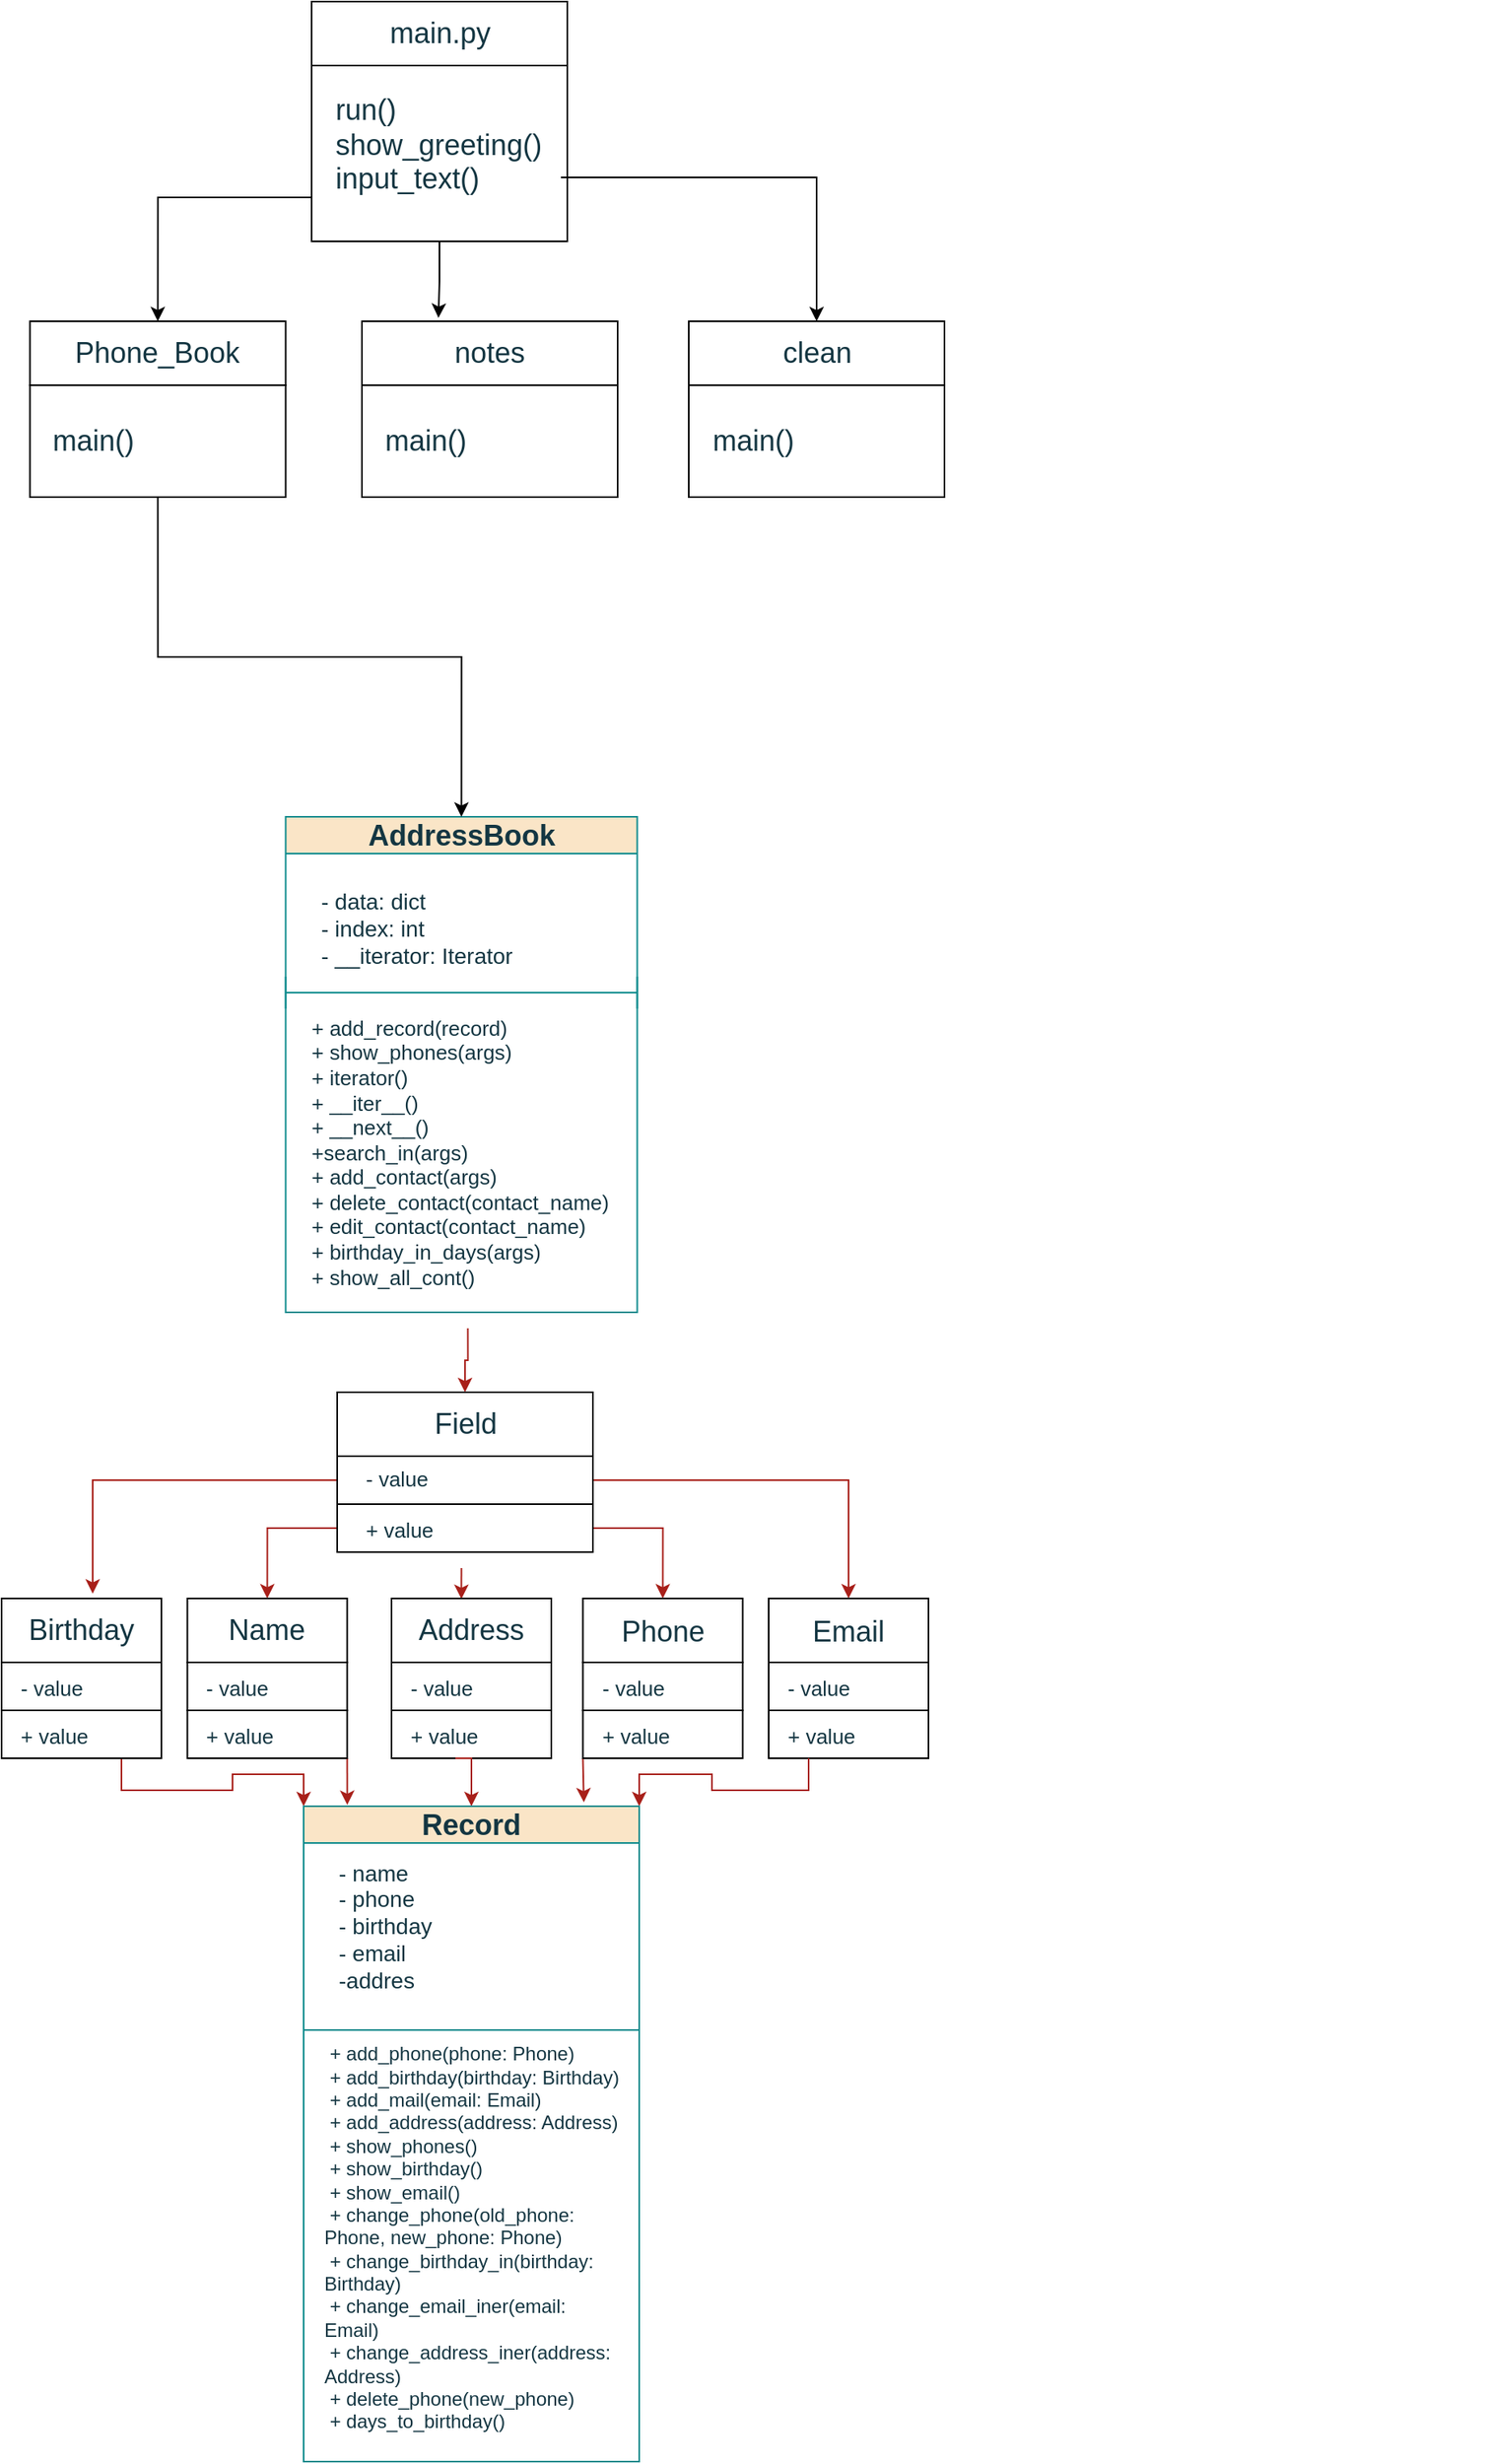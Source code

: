 <mxfile version="21.6.3" type="github">
  <diagram name="Сторінка-1" id="X34uXBFHBQ1U8Xl85ax0">
    <mxGraphModel dx="2333" dy="1202" grid="1" gridSize="10" guides="1" tooltips="1" connect="1" arrows="1" fold="1" page="1" pageScale="1" pageWidth="827" pageHeight="1169" math="0" shadow="0">
      <root>
        <mxCell id="0" />
        <mxCell id="1" parent="0" />
        <mxCell id="awaDhILhFS4YZEdiU3oN-5" value="&lt;font style=&quot;font-size: 18px;&quot;&gt;AddressBook&lt;/font&gt;" style="swimlane;whiteSpace=wrap;html=1;strokeColor=#0F8B8D;labelBackgroundColor=none;fillColor=#FAE5C7;fontColor=#143642;" parent="1" vertex="1">
          <mxGeometry x="317.75" y="1220" width="220" height="310" as="geometry">
            <mxRectangle x="300" y="30" width="120" height="30" as="alternateBounds" />
          </mxGeometry>
        </mxCell>
        <mxCell id="awaDhILhFS4YZEdiU3oN-7" value="- data: dict&lt;br&gt;- index: int&amp;nbsp;&lt;br&gt;- __iterator: Iterator&amp;nbsp;" style="text;html=1;strokeColor=none;fillColor=none;align=left;verticalAlign=middle;whiteSpace=wrap;rounded=0;fontColor=#143642;fontSize=14;" parent="awaDhILhFS4YZEdiU3oN-5" vertex="1">
          <mxGeometry x="20" y="40" width="130" height="60" as="geometry" />
        </mxCell>
        <mxCell id="awaDhILhFS4YZEdiU3oN-12" value="" style="shape=crossbar;whiteSpace=wrap;html=1;rounded=1;strokeColor=#0F8B8D;fontColor=#143642;fillColor=#FAE5C7;" parent="awaDhILhFS4YZEdiU3oN-5" vertex="1">
          <mxGeometry y="100" width="220" height="20" as="geometry" />
        </mxCell>
        <mxCell id="awaDhILhFS4YZEdiU3oN-16" value="&lt;div style=&quot;font-size: 13px;&quot;&gt;&lt;font style=&quot;font-size: 13px;&quot;&gt;+ add_record(record)&amp;nbsp; &amp;nbsp; &amp;nbsp; &amp;nbsp; &amp;nbsp; &amp;nbsp; &amp;nbsp;&lt;/font&gt;&lt;/div&gt;&lt;div style=&quot;font-size: 13px;&quot;&gt;&lt;font style=&quot;font-size: 13px;&quot;&gt;+ show_phones(args)&amp;nbsp; &amp;nbsp; &amp;nbsp; &amp;nbsp; &amp;nbsp; &amp;nbsp; &amp;nbsp;&lt;/font&gt;&lt;/div&gt;&lt;div style=&quot;font-size: 13px;&quot;&gt;&lt;span style=&quot;background-color: initial;&quot;&gt;&lt;font style=&quot;font-size: 13px;&quot;&gt;+ iterator()&amp;nbsp; &amp;nbsp; &amp;nbsp; &amp;nbsp; &amp;nbsp; &amp;nbsp; &amp;nbsp; &amp;nbsp; &amp;nbsp; &amp;nbsp; &amp;nbsp;&lt;/font&gt;&lt;/span&gt;&lt;/div&gt;&lt;div style=&quot;font-size: 13px;&quot;&gt;&lt;span style=&quot;background-color: initial;&quot;&gt;&lt;font style=&quot;font-size: 13px;&quot;&gt;+ __iter__()&amp;nbsp; &amp;nbsp; &amp;nbsp; &amp;nbsp; &amp;nbsp; &amp;nbsp; &amp;nbsp; &amp;nbsp; &amp;nbsp; &amp;nbsp;&lt;/font&gt;&lt;/span&gt;&lt;/div&gt;&lt;div style=&quot;font-size: 13px;&quot;&gt;&lt;font style=&quot;font-size: 13px;&quot;&gt;+ __next__()&amp;nbsp; &amp;nbsp; &amp;nbsp; &amp;nbsp; &amp;nbsp; &amp;nbsp; &amp;nbsp; &amp;nbsp; &amp;nbsp; &amp;nbsp;&amp;nbsp;&lt;span style=&quot;background-color: initial;&quot;&gt;&amp;nbsp; &amp;nbsp; +search_in(args)&amp;nbsp; &amp;nbsp; &amp;nbsp; &amp;nbsp; &amp;nbsp; &amp;nbsp; &amp;nbsp;&amp;nbsp;&lt;/span&gt;&lt;/font&gt;&lt;/div&gt;&lt;div style=&quot;font-size: 13px;&quot;&gt;&lt;font style=&quot;font-size: 13px;&quot;&gt;+ add_contact(args)&amp;nbsp; &amp;nbsp; &amp;nbsp; &amp;nbsp; &amp;nbsp;&lt;/font&gt;&lt;/div&gt;&lt;div style=&quot;font-size: 13px;&quot;&gt;&lt;span style=&quot;background-color: initial;&quot;&gt;&lt;font style=&quot;font-size: 13px;&quot;&gt;+ delete_contact(contact_name)&amp;nbsp;&amp;nbsp;&lt;/font&gt;&lt;/span&gt;&lt;/div&gt;&lt;div style=&quot;font-size: 13px;&quot;&gt;&lt;font style=&quot;font-size: 13px;&quot;&gt;+ edit_contact(contact_name)&amp;nbsp; &amp;nbsp; &amp;nbsp;&lt;/font&gt;&lt;/div&gt;&lt;div style=&quot;font-size: 13px;&quot;&gt;&lt;font style=&quot;font-size: 13px;&quot;&gt;+ birthday_in_days(args)&amp;nbsp;&lt;/font&gt;&lt;/div&gt;&lt;div style=&quot;font-size: 13px;&quot;&gt;&lt;font style=&quot;font-size: 13px;&quot;&gt;+ show_all_cont()&lt;/font&gt;&lt;/div&gt;" style="text;html=1;strokeColor=none;fillColor=none;align=left;verticalAlign=middle;whiteSpace=wrap;rounded=0;fontColor=#143642;" parent="awaDhILhFS4YZEdiU3oN-5" vertex="1">
          <mxGeometry x="14" y="100" width="200" height="220" as="geometry" />
        </mxCell>
        <mxCell id="awaDhILhFS4YZEdiU3oN-17" style="edgeStyle=orthogonalEdgeStyle;rounded=0;orthogonalLoop=1;jettySize=auto;html=1;exitX=0.5;exitY=1;exitDx=0;exitDy=0;strokeColor=#A8201A;fontColor=#143642;fillColor=#FAE5C7;" parent="awaDhILhFS4YZEdiU3oN-5" source="awaDhILhFS4YZEdiU3oN-16" target="awaDhILhFS4YZEdiU3oN-16" edge="1">
          <mxGeometry relative="1" as="geometry" />
        </mxCell>
        <mxCell id="awaDhILhFS4YZEdiU3oN-18" value="" style="rounded=0;whiteSpace=wrap;html=1;" parent="1" vertex="1">
          <mxGeometry x="350" y="1580" width="160" height="40" as="geometry" />
        </mxCell>
        <mxCell id="awaDhILhFS4YZEdiU3oN-19" value="Field    " style="text;html=1;strokeColor=none;fillColor=none;align=center;verticalAlign=middle;whiteSpace=wrap;rounded=0;fontColor=#143642;fontSize=18;" parent="1" vertex="1">
          <mxGeometry x="362.5" y="1585" width="135" height="30" as="geometry" />
        </mxCell>
        <mxCell id="awaDhILhFS4YZEdiU3oN-130" style="edgeStyle=orthogonalEdgeStyle;rounded=0;orthogonalLoop=1;jettySize=auto;html=1;exitX=0;exitY=0.5;exitDx=0;exitDy=0;strokeColor=#A8201A;fontColor=#143642;fillColor=#FAE5C7;entryX=0.57;entryY=-0.075;entryDx=0;entryDy=0;entryPerimeter=0;" parent="1" source="awaDhILhFS4YZEdiU3oN-20" target="awaDhILhFS4YZEdiU3oN-70" edge="1">
          <mxGeometry relative="1" as="geometry">
            <mxPoint x="196" y="1700" as="targetPoint" />
          </mxGeometry>
        </mxCell>
        <mxCell id="awaDhILhFS4YZEdiU3oN-132" style="edgeStyle=orthogonalEdgeStyle;rounded=0;orthogonalLoop=1;jettySize=auto;html=1;exitX=1;exitY=0.5;exitDx=0;exitDy=0;entryX=0.5;entryY=0;entryDx=0;entryDy=0;strokeColor=#A8201A;fontColor=#143642;fillColor=#FAE5C7;" parent="1" source="awaDhILhFS4YZEdiU3oN-20" target="awaDhILhFS4YZEdiU3oN-64" edge="1">
          <mxGeometry relative="1" as="geometry" />
        </mxCell>
        <mxCell id="awaDhILhFS4YZEdiU3oN-20" value="" style="rounded=0;whiteSpace=wrap;html=1;" parent="1" vertex="1">
          <mxGeometry x="350" y="1620" width="160" height="30" as="geometry" />
        </mxCell>
        <mxCell id="awaDhILhFS4YZEdiU3oN-21" value="&lt;font style=&quot;font-size: 13px;&quot;&gt;- value&lt;/font&gt;" style="text;html=1;strokeColor=none;fillColor=none;align=left;verticalAlign=middle;whiteSpace=wrap;rounded=0;fontColor=#143642;fontSize=18;" parent="1" vertex="1">
          <mxGeometry x="365.5" y="1620" width="124.5" height="25" as="geometry" />
        </mxCell>
        <mxCell id="awaDhILhFS4YZEdiU3oN-129" style="edgeStyle=orthogonalEdgeStyle;rounded=0;orthogonalLoop=1;jettySize=auto;html=1;exitX=0;exitY=0.5;exitDx=0;exitDy=0;entryX=0.5;entryY=0;entryDx=0;entryDy=0;strokeColor=#A8201A;fontColor=#143642;fillColor=#FAE5C7;" parent="1" source="awaDhILhFS4YZEdiU3oN-22" target="awaDhILhFS4YZEdiU3oN-58" edge="1">
          <mxGeometry relative="1" as="geometry" />
        </mxCell>
        <mxCell id="awaDhILhFS4YZEdiU3oN-131" style="edgeStyle=orthogonalEdgeStyle;rounded=0;orthogonalLoop=1;jettySize=auto;html=1;exitX=1;exitY=0.5;exitDx=0;exitDy=0;entryX=0.5;entryY=0;entryDx=0;entryDy=0;strokeColor=#A8201A;fontColor=#143642;fillColor=#FAE5C7;" parent="1" source="awaDhILhFS4YZEdiU3oN-22" target="awaDhILhFS4YZEdiU3oN-52" edge="1">
          <mxGeometry relative="1" as="geometry" />
        </mxCell>
        <mxCell id="awaDhILhFS4YZEdiU3oN-22" value="" style="rounded=0;whiteSpace=wrap;html=1;" parent="1" vertex="1">
          <mxGeometry x="350" y="1650" width="160" height="30" as="geometry" />
        </mxCell>
        <mxCell id="awaDhILhFS4YZEdiU3oN-134" style="edgeStyle=orthogonalEdgeStyle;rounded=0;orthogonalLoop=1;jettySize=auto;html=1;exitX=0.5;exitY=1;exitDx=0;exitDy=0;entryX=0.437;entryY=0.008;entryDx=0;entryDy=0;entryPerimeter=0;strokeColor=#A8201A;fontColor=#143642;fillColor=#FAE5C7;" parent="1" source="awaDhILhFS4YZEdiU3oN-23" target="awaDhILhFS4YZEdiU3oN-31" edge="1">
          <mxGeometry relative="1" as="geometry" />
        </mxCell>
        <mxCell id="awaDhILhFS4YZEdiU3oN-23" value="&lt;font style=&quot;font-size: 13px;&quot;&gt;+ value&lt;/font&gt;" style="text;html=1;strokeColor=none;fillColor=none;align=left;verticalAlign=middle;whiteSpace=wrap;rounded=0;fontColor=#143642;fontSize=18;" parent="1" vertex="1">
          <mxGeometry x="365.5" y="1640" width="124.5" height="50" as="geometry" />
        </mxCell>
        <mxCell id="awaDhILhFS4YZEdiU3oN-31" value="" style="rounded=0;whiteSpace=wrap;html=1;" parent="1" vertex="1">
          <mxGeometry x="384" y="1709" width="100" height="40" as="geometry" />
        </mxCell>
        <mxCell id="awaDhILhFS4YZEdiU3oN-32" value="Address " style="text;html=1;strokeColor=none;fillColor=none;align=center;verticalAlign=middle;whiteSpace=wrap;rounded=0;fontColor=#143642;fontSize=18;" parent="1" vertex="1">
          <mxGeometry x="394" y="1714" width="80" height="30" as="geometry" />
        </mxCell>
        <mxCell id="awaDhILhFS4YZEdiU3oN-33" value="" style="rounded=0;whiteSpace=wrap;html=1;" parent="1" vertex="1">
          <mxGeometry x="384" y="1749" width="100" height="30" as="geometry" />
        </mxCell>
        <mxCell id="awaDhILhFS4YZEdiU3oN-34" value="&lt;font style=&quot;font-size: 13px;&quot;&gt;- value&lt;/font&gt;" style="text;html=1;strokeColor=none;fillColor=none;align=left;verticalAlign=middle;whiteSpace=wrap;rounded=0;fontColor=#143642;fontSize=18;" parent="1" vertex="1">
          <mxGeometry x="394" y="1749" width="70" height="30" as="geometry" />
        </mxCell>
        <mxCell id="awaDhILhFS4YZEdiU3oN-35" value="" style="rounded=0;whiteSpace=wrap;html=1;" parent="1" vertex="1">
          <mxGeometry x="384" y="1779" width="100" height="30" as="geometry" />
        </mxCell>
        <mxCell id="awaDhILhFS4YZEdiU3oN-135" style="edgeStyle=orthogonalEdgeStyle;rounded=0;orthogonalLoop=1;jettySize=auto;html=1;exitX=0.5;exitY=1;exitDx=0;exitDy=0;entryX=0.5;entryY=0;entryDx=0;entryDy=0;strokeColor=#A8201A;fontColor=#143642;fillColor=#FAE5C7;" parent="1" source="awaDhILhFS4YZEdiU3oN-36" target="awaDhILhFS4YZEdiU3oN-104" edge="1">
          <mxGeometry relative="1" as="geometry" />
        </mxCell>
        <mxCell id="awaDhILhFS4YZEdiU3oN-36" value="&lt;font style=&quot;font-size: 13px;&quot;&gt;+ value&lt;/font&gt;" style="text;html=1;strokeColor=none;fillColor=none;align=left;verticalAlign=middle;whiteSpace=wrap;rounded=0;fontColor=#143642;fontSize=18;" parent="1" vertex="1">
          <mxGeometry x="394" y="1779" width="60" height="30" as="geometry" />
        </mxCell>
        <mxCell id="awaDhILhFS4YZEdiU3oN-52" value="" style="rounded=0;whiteSpace=wrap;html=1;" parent="1" vertex="1">
          <mxGeometry x="503.75" y="1709" width="100" height="40" as="geometry" />
        </mxCell>
        <mxCell id="awaDhILhFS4YZEdiU3oN-53" value="Phone " style="text;html=1;strokeColor=none;fillColor=none;align=center;verticalAlign=middle;whiteSpace=wrap;rounded=0;fontColor=#143642;fontSize=18;" parent="1" vertex="1">
          <mxGeometry x="513.75" y="1715" width="80" height="30" as="geometry" />
        </mxCell>
        <mxCell id="awaDhILhFS4YZEdiU3oN-54" value="" style="rounded=0;whiteSpace=wrap;html=1;" parent="1" vertex="1">
          <mxGeometry x="503.75" y="1749" width="100" height="30" as="geometry" />
        </mxCell>
        <mxCell id="awaDhILhFS4YZEdiU3oN-55" value="&lt;font style=&quot;font-size: 13px;&quot;&gt;- value&lt;/font&gt;" style="text;html=1;strokeColor=none;fillColor=none;align=left;verticalAlign=middle;whiteSpace=wrap;rounded=0;fontColor=#143642;fontSize=18;" parent="1" vertex="1">
          <mxGeometry x="513.75" y="1749" width="70" height="30" as="geometry" />
        </mxCell>
        <mxCell id="awaDhILhFS4YZEdiU3oN-141" style="edgeStyle=orthogonalEdgeStyle;rounded=0;orthogonalLoop=1;jettySize=auto;html=1;exitX=0;exitY=1;exitDx=0;exitDy=0;entryX=0.835;entryY=-0.006;entryDx=0;entryDy=0;entryPerimeter=0;strokeColor=#A8201A;fontColor=#143642;fillColor=#FAE5C7;" parent="1" source="awaDhILhFS4YZEdiU3oN-56" target="awaDhILhFS4YZEdiU3oN-104" edge="1">
          <mxGeometry relative="1" as="geometry" />
        </mxCell>
        <mxCell id="awaDhILhFS4YZEdiU3oN-56" value="" style="rounded=0;whiteSpace=wrap;html=1;" parent="1" vertex="1">
          <mxGeometry x="503.75" y="1779" width="100" height="30" as="geometry" />
        </mxCell>
        <mxCell id="awaDhILhFS4YZEdiU3oN-57" value="&lt;font style=&quot;font-size: 13px;&quot;&gt;+ value&lt;/font&gt;" style="text;html=1;strokeColor=none;fillColor=none;align=left;verticalAlign=middle;whiteSpace=wrap;rounded=0;fontColor=#143642;fontSize=18;" parent="1" vertex="1">
          <mxGeometry x="513.75" y="1779" width="60" height="30" as="geometry" />
        </mxCell>
        <mxCell id="awaDhILhFS4YZEdiU3oN-58" value="" style="rounded=0;whiteSpace=wrap;html=1;" parent="1" vertex="1">
          <mxGeometry x="256.25" y="1709" width="100" height="40" as="geometry" />
        </mxCell>
        <mxCell id="awaDhILhFS4YZEdiU3oN-59" value="Name  " style="text;html=1;strokeColor=none;fillColor=none;align=center;verticalAlign=middle;whiteSpace=wrap;rounded=0;fontColor=#143642;fontSize=18;" parent="1" vertex="1">
          <mxGeometry x="266.25" y="1714" width="80" height="30" as="geometry" />
        </mxCell>
        <mxCell id="awaDhILhFS4YZEdiU3oN-60" value="" style="rounded=0;whiteSpace=wrap;html=1;" parent="1" vertex="1">
          <mxGeometry x="256.25" y="1749" width="100" height="30" as="geometry" />
        </mxCell>
        <mxCell id="awaDhILhFS4YZEdiU3oN-61" value="&lt;font style=&quot;font-size: 13px;&quot;&gt;- value&lt;/font&gt;" style="text;html=1;strokeColor=none;fillColor=none;align=left;verticalAlign=middle;whiteSpace=wrap;rounded=0;fontColor=#143642;fontSize=18;" parent="1" vertex="1">
          <mxGeometry x="266.25" y="1749" width="70" height="30" as="geometry" />
        </mxCell>
        <mxCell id="awaDhILhFS4YZEdiU3oN-140" style="edgeStyle=orthogonalEdgeStyle;rounded=0;orthogonalLoop=1;jettySize=auto;html=1;exitX=1;exitY=1;exitDx=0;exitDy=0;entryX=0.13;entryY=-0.002;entryDx=0;entryDy=0;entryPerimeter=0;strokeColor=#A8201A;fontColor=#143642;fillColor=#FAE5C7;" parent="1" source="awaDhILhFS4YZEdiU3oN-62" target="awaDhILhFS4YZEdiU3oN-104" edge="1">
          <mxGeometry relative="1" as="geometry" />
        </mxCell>
        <mxCell id="awaDhILhFS4YZEdiU3oN-62" value="" style="rounded=0;whiteSpace=wrap;html=1;" parent="1" vertex="1">
          <mxGeometry x="256.25" y="1779" width="100" height="30" as="geometry" />
        </mxCell>
        <mxCell id="awaDhILhFS4YZEdiU3oN-63" value="&lt;font style=&quot;font-size: 13px;&quot;&gt;+ value&lt;/font&gt;" style="text;html=1;strokeColor=none;fillColor=none;align=left;verticalAlign=middle;whiteSpace=wrap;rounded=0;fontColor=#143642;fontSize=18;" parent="1" vertex="1">
          <mxGeometry x="266.25" y="1779" width="60" height="30" as="geometry" />
        </mxCell>
        <mxCell id="awaDhILhFS4YZEdiU3oN-64" value="" style="rounded=0;whiteSpace=wrap;html=1;" parent="1" vertex="1">
          <mxGeometry x="620" y="1709" width="100" height="40" as="geometry" />
        </mxCell>
        <mxCell id="awaDhILhFS4YZEdiU3oN-65" value="Email   " style="text;html=1;strokeColor=none;fillColor=none;align=center;verticalAlign=middle;whiteSpace=wrap;rounded=0;fontColor=#143642;fontSize=18;" parent="1" vertex="1">
          <mxGeometry x="630" y="1715" width="80" height="30" as="geometry" />
        </mxCell>
        <mxCell id="awaDhILhFS4YZEdiU3oN-66" value="" style="rounded=0;whiteSpace=wrap;html=1;" parent="1" vertex="1">
          <mxGeometry x="620" y="1749" width="100" height="30" as="geometry" />
        </mxCell>
        <mxCell id="awaDhILhFS4YZEdiU3oN-67" value="&lt;font style=&quot;font-size: 13px;&quot;&gt;- value&lt;/font&gt;" style="text;html=1;strokeColor=none;fillColor=none;align=left;verticalAlign=middle;whiteSpace=wrap;rounded=0;fontColor=#143642;fontSize=18;" parent="1" vertex="1">
          <mxGeometry x="630" y="1749" width="70" height="30" as="geometry" />
        </mxCell>
        <mxCell id="awaDhILhFS4YZEdiU3oN-68" value="" style="rounded=0;whiteSpace=wrap;html=1;" parent="1" vertex="1">
          <mxGeometry x="620" y="1779" width="100" height="30" as="geometry" />
        </mxCell>
        <mxCell id="awaDhILhFS4YZEdiU3oN-138" style="edgeStyle=orthogonalEdgeStyle;rounded=0;orthogonalLoop=1;jettySize=auto;html=1;exitX=0.25;exitY=1;exitDx=0;exitDy=0;entryX=1;entryY=0;entryDx=0;entryDy=0;strokeColor=#A8201A;fontColor=#143642;fillColor=#FAE5C7;" parent="1" source="awaDhILhFS4YZEdiU3oN-69" target="awaDhILhFS4YZEdiU3oN-104" edge="1">
          <mxGeometry relative="1" as="geometry" />
        </mxCell>
        <mxCell id="awaDhILhFS4YZEdiU3oN-69" value="&lt;font style=&quot;font-size: 13px;&quot;&gt;+ value&lt;/font&gt;" style="text;html=1;strokeColor=none;fillColor=none;align=left;verticalAlign=middle;whiteSpace=wrap;rounded=0;fontColor=#143642;fontSize=18;" parent="1" vertex="1">
          <mxGeometry x="630" y="1779" width="60" height="30" as="geometry" />
        </mxCell>
        <mxCell id="awaDhILhFS4YZEdiU3oN-70" value="" style="rounded=0;whiteSpace=wrap;html=1;" parent="1" vertex="1">
          <mxGeometry x="140" y="1709" width="100" height="40" as="geometry" />
        </mxCell>
        <mxCell id="awaDhILhFS4YZEdiU3oN-71" value="Birthday " style="text;html=1;strokeColor=none;fillColor=none;align=center;verticalAlign=middle;whiteSpace=wrap;rounded=0;fontColor=#143642;fontSize=18;" parent="1" vertex="1">
          <mxGeometry x="150" y="1714" width="80" height="30" as="geometry" />
        </mxCell>
        <mxCell id="awaDhILhFS4YZEdiU3oN-72" value="" style="rounded=0;whiteSpace=wrap;html=1;" parent="1" vertex="1">
          <mxGeometry x="140" y="1749" width="100" height="30" as="geometry" />
        </mxCell>
        <mxCell id="awaDhILhFS4YZEdiU3oN-73" value="&lt;font style=&quot;font-size: 13px;&quot;&gt;- value&lt;/font&gt;" style="text;html=1;strokeColor=none;fillColor=none;align=left;verticalAlign=middle;whiteSpace=wrap;rounded=0;fontColor=#143642;fontSize=18;" parent="1" vertex="1">
          <mxGeometry x="150" y="1749" width="70" height="30" as="geometry" />
        </mxCell>
        <mxCell id="awaDhILhFS4YZEdiU3oN-139" style="edgeStyle=orthogonalEdgeStyle;rounded=0;orthogonalLoop=1;jettySize=auto;html=1;exitX=0.75;exitY=1;exitDx=0;exitDy=0;entryX=0;entryY=0;entryDx=0;entryDy=0;strokeColor=#A8201A;fontColor=#143642;fillColor=#FAE5C7;" parent="1" source="awaDhILhFS4YZEdiU3oN-74" target="awaDhILhFS4YZEdiU3oN-104" edge="1">
          <mxGeometry relative="1" as="geometry" />
        </mxCell>
        <mxCell id="awaDhILhFS4YZEdiU3oN-74" value="" style="rounded=0;whiteSpace=wrap;html=1;" parent="1" vertex="1">
          <mxGeometry x="140" y="1779" width="100" height="30" as="geometry" />
        </mxCell>
        <mxCell id="awaDhILhFS4YZEdiU3oN-75" value="&lt;font style=&quot;font-size: 13px;&quot;&gt;+ value&lt;/font&gt;" style="text;html=1;strokeColor=none;fillColor=none;align=left;verticalAlign=middle;whiteSpace=wrap;rounded=0;fontColor=#143642;fontSize=18;" parent="1" vertex="1">
          <mxGeometry x="150" y="1779" width="60" height="30" as="geometry" />
        </mxCell>
        <mxCell id="awaDhILhFS4YZEdiU3oN-104" value="&lt;font style=&quot;font-size: 18px;&quot;&gt;Record&lt;/font&gt;" style="swimlane;whiteSpace=wrap;html=1;strokeColor=#0F8B8D;labelBackgroundColor=none;fillColor=#FAE5C7;fontColor=#143642;" parent="1" vertex="1">
          <mxGeometry x="329" y="1839" width="210" height="410" as="geometry">
            <mxRectangle x="300" y="30" width="120" height="30" as="alternateBounds" />
          </mxGeometry>
        </mxCell>
        <mxCell id="awaDhILhFS4YZEdiU3oN-107" value="" style="shape=crossbar;whiteSpace=wrap;html=1;rounded=1;strokeColor=#0F8B8D;fontColor=#143642;fillColor=#FAE5C7;" parent="awaDhILhFS4YZEdiU3oN-104" vertex="1">
          <mxGeometry y="130" width="210" height="20" as="geometry" />
        </mxCell>
        <mxCell id="awaDhILhFS4YZEdiU3oN-105" value="- name&lt;br&gt;- phone&lt;br&gt;- birthday&amp;nbsp;&lt;br&gt;- email&lt;br&gt;-addres&amp;nbsp;" style="text;html=1;strokeColor=none;fillColor=none;align=left;verticalAlign=middle;whiteSpace=wrap;rounded=0;fontColor=#143642;fontSize=14;" parent="awaDhILhFS4YZEdiU3oN-104" vertex="1">
          <mxGeometry x="20.25" y="20" width="70" height="110" as="geometry" />
        </mxCell>
        <mxCell id="awaDhILhFS4YZEdiU3oN-117" value="&lt;div&gt;&amp;nbsp;+ add_phone(phone: Phone)&lt;/div&gt;&lt;div&gt;&amp;nbsp;+ add_birthday(birthday: Birthday)&lt;/div&gt;&lt;div&gt;&amp;nbsp;+ add_mail(email: Email)&lt;/div&gt;&lt;div&gt;&amp;nbsp;+ add_address(address: Address)&lt;/div&gt;&lt;div&gt;&amp;nbsp;+ show_phones()&lt;/div&gt;&lt;div&gt;&amp;nbsp;+ show_birthday()&lt;/div&gt;&lt;div&gt;&amp;nbsp;+ show_email()&lt;/div&gt;&lt;div&gt;&amp;nbsp;+ change_phone(old_phone: Phone, new_phone: Phone)&lt;/div&gt;&lt;div&gt;&amp;nbsp;+ change_birthday_in(birthday: Birthday)&lt;/div&gt;&lt;div&gt;&amp;nbsp;+ change_email_iner(email: Email)&lt;/div&gt;&lt;div&gt;&amp;nbsp;+ change_address_iner(address: Address)&lt;/div&gt;&lt;div&gt;&amp;nbsp;+ delete_phone(new_phone)&lt;/div&gt;&lt;div&gt;&amp;nbsp;+ days_to_birthday()&lt;/div&gt;" style="text;html=1;strokeColor=none;fillColor=none;align=left;verticalAlign=middle;whiteSpace=wrap;rounded=0;fontColor=#143642;" parent="awaDhILhFS4YZEdiU3oN-104" vertex="1">
          <mxGeometry x="11" y="140" width="190" height="260" as="geometry" />
        </mxCell>
        <mxCell id="awaDhILhFS4YZEdiU3oN-109" style="edgeStyle=orthogonalEdgeStyle;rounded=0;orthogonalLoop=1;jettySize=auto;html=1;exitX=0.5;exitY=1;exitDx=0;exitDy=0;strokeColor=#A8201A;fontColor=#143642;fillColor=#FAE5C7;" parent="1" edge="1">
          <mxGeometry relative="1" as="geometry">
            <mxPoint x="1060" y="1380" as="sourcePoint" />
            <mxPoint x="1060" y="1380" as="targetPoint" />
          </mxGeometry>
        </mxCell>
        <mxCell id="awaDhILhFS4YZEdiU3oN-128" style="edgeStyle=orthogonalEdgeStyle;rounded=0;orthogonalLoop=1;jettySize=auto;html=1;exitX=0.5;exitY=1;exitDx=0;exitDy=0;entryX=0.5;entryY=0;entryDx=0;entryDy=0;strokeColor=#A8201A;fontColor=#143642;fillColor=#FAE5C7;" parent="1" source="awaDhILhFS4YZEdiU3oN-16" target="awaDhILhFS4YZEdiU3oN-18" edge="1">
          <mxGeometry relative="1" as="geometry" />
        </mxCell>
        <mxCell id="dc9i8pNFJnmJ4G7IgH47-1" value="" style="rounded=0;whiteSpace=wrap;html=1;" vertex="1" parent="1">
          <mxGeometry x="334" y="710" width="160" height="40" as="geometry" />
        </mxCell>
        <mxCell id="dc9i8pNFJnmJ4G7IgH47-2" value="main.py" style="text;html=1;strokeColor=none;fillColor=none;align=center;verticalAlign=middle;whiteSpace=wrap;rounded=0;fontColor=#143642;fontSize=18;" vertex="1" parent="1">
          <mxGeometry x="346.5" y="715" width="135" height="30" as="geometry" />
        </mxCell>
        <mxCell id="dc9i8pNFJnmJ4G7IgH47-27" style="edgeStyle=orthogonalEdgeStyle;rounded=0;orthogonalLoop=1;jettySize=auto;html=1;exitX=0;exitY=0.75;exitDx=0;exitDy=0;entryX=0.5;entryY=0;entryDx=0;entryDy=0;" edge="1" parent="1" source="dc9i8pNFJnmJ4G7IgH47-3" target="dc9i8pNFJnmJ4G7IgH47-7">
          <mxGeometry relative="1" as="geometry" />
        </mxCell>
        <mxCell id="dc9i8pNFJnmJ4G7IgH47-28" style="edgeStyle=orthogonalEdgeStyle;rounded=0;orthogonalLoop=1;jettySize=auto;html=1;exitX=0.5;exitY=1;exitDx=0;exitDy=0;entryX=0.299;entryY=-0.054;entryDx=0;entryDy=0;entryPerimeter=0;" edge="1" parent="1" source="dc9i8pNFJnmJ4G7IgH47-3" target="dc9i8pNFJnmJ4G7IgH47-19">
          <mxGeometry relative="1" as="geometry" />
        </mxCell>
        <mxCell id="dc9i8pNFJnmJ4G7IgH47-3" value="" style="rounded=0;whiteSpace=wrap;html=1;" vertex="1" parent="1">
          <mxGeometry x="334" y="750" width="160" height="110" as="geometry" />
        </mxCell>
        <mxCell id="dc9i8pNFJnmJ4G7IgH47-29" style="edgeStyle=orthogonalEdgeStyle;rounded=0;orthogonalLoop=1;jettySize=auto;html=1;exitX=1;exitY=0.75;exitDx=0;exitDy=0;entryX=0.5;entryY=0;entryDx=0;entryDy=0;" edge="1" parent="1" source="dc9i8pNFJnmJ4G7IgH47-4" target="dc9i8pNFJnmJ4G7IgH47-23">
          <mxGeometry relative="1" as="geometry" />
        </mxCell>
        <mxCell id="dc9i8pNFJnmJ4G7IgH47-4" value=" run()&amp;nbsp;&lt;br&gt;show_greeting()&lt;br&gt;input_text()" style="text;html=1;strokeColor=none;fillColor=none;align=left;verticalAlign=middle;whiteSpace=wrap;rounded=0;fontColor=#143642;fontSize=18;" vertex="1" parent="1">
          <mxGeometry x="346.5" y="760" width="143.5" height="80" as="geometry" />
        </mxCell>
        <mxCell id="dc9i8pNFJnmJ4G7IgH47-7" value="" style="rounded=0;whiteSpace=wrap;html=1;" vertex="1" parent="1">
          <mxGeometry x="157.75" y="910" width="160" height="40" as="geometry" />
        </mxCell>
        <mxCell id="dc9i8pNFJnmJ4G7IgH47-8" value=" Phone_Book " style="text;html=1;strokeColor=none;fillColor=none;align=center;verticalAlign=middle;whiteSpace=wrap;rounded=0;fontColor=#143642;fontSize=18;" vertex="1" parent="1">
          <mxGeometry x="170.25" y="915" width="135" height="30" as="geometry" />
        </mxCell>
        <mxCell id="dc9i8pNFJnmJ4G7IgH47-30" style="edgeStyle=orthogonalEdgeStyle;rounded=0;orthogonalLoop=1;jettySize=auto;html=1;exitX=0.5;exitY=1;exitDx=0;exitDy=0;entryX=0.5;entryY=0;entryDx=0;entryDy=0;" edge="1" parent="1" source="dc9i8pNFJnmJ4G7IgH47-9" target="awaDhILhFS4YZEdiU3oN-5">
          <mxGeometry relative="1" as="geometry" />
        </mxCell>
        <mxCell id="dc9i8pNFJnmJ4G7IgH47-9" value="" style="rounded=0;whiteSpace=wrap;html=1;" vertex="1" parent="1">
          <mxGeometry x="157.75" y="950" width="160" height="70" as="geometry" />
        </mxCell>
        <mxCell id="dc9i8pNFJnmJ4G7IgH47-10" value=" main()&amp;nbsp;&lt;br&gt;" style="text;html=1;strokeColor=none;fillColor=none;align=left;verticalAlign=middle;whiteSpace=wrap;rounded=0;fontColor=#143642;fontSize=18;" vertex="1" parent="1">
          <mxGeometry x="170.25" y="960" width="143.5" height="50" as="geometry" />
        </mxCell>
        <mxCell id="dc9i8pNFJnmJ4G7IgH47-19" value="" style="rounded=0;whiteSpace=wrap;html=1;" vertex="1" parent="1">
          <mxGeometry x="365.5" y="910" width="160" height="40" as="geometry" />
        </mxCell>
        <mxCell id="dc9i8pNFJnmJ4G7IgH47-20" value="notes            " style="text;html=1;strokeColor=none;fillColor=none;align=center;verticalAlign=middle;whiteSpace=wrap;rounded=0;fontColor=#143642;fontSize=18;" vertex="1" parent="1">
          <mxGeometry x="378" y="915" width="135" height="30" as="geometry" />
        </mxCell>
        <mxCell id="dc9i8pNFJnmJ4G7IgH47-21" value="" style="rounded=0;whiteSpace=wrap;html=1;" vertex="1" parent="1">
          <mxGeometry x="365.5" y="950" width="160" height="70" as="geometry" />
        </mxCell>
        <mxCell id="dc9i8pNFJnmJ4G7IgH47-22" value=" main()&amp;nbsp;&lt;br&gt;" style="text;html=1;strokeColor=none;fillColor=none;align=left;verticalAlign=middle;whiteSpace=wrap;rounded=0;fontColor=#143642;fontSize=18;" vertex="1" parent="1">
          <mxGeometry x="378" y="960" width="143.5" height="50" as="geometry" />
        </mxCell>
        <mxCell id="dc9i8pNFJnmJ4G7IgH47-23" value="" style="rounded=0;whiteSpace=wrap;html=1;" vertex="1" parent="1">
          <mxGeometry x="570" y="910" width="160" height="40" as="geometry" />
        </mxCell>
        <mxCell id="dc9i8pNFJnmJ4G7IgH47-24" value="clean            " style="text;html=1;strokeColor=none;fillColor=none;align=center;verticalAlign=middle;whiteSpace=wrap;rounded=0;fontColor=#143642;fontSize=18;" vertex="1" parent="1">
          <mxGeometry x="582.5" y="915" width="135" height="30" as="geometry" />
        </mxCell>
        <mxCell id="dc9i8pNFJnmJ4G7IgH47-25" value="" style="rounded=0;whiteSpace=wrap;html=1;" vertex="1" parent="1">
          <mxGeometry x="570" y="950" width="160" height="70" as="geometry" />
        </mxCell>
        <mxCell id="dc9i8pNFJnmJ4G7IgH47-26" value=" main()&amp;nbsp;&lt;br&gt;" style="text;html=1;strokeColor=none;fillColor=none;align=left;verticalAlign=middle;whiteSpace=wrap;rounded=0;fontColor=#143642;fontSize=18;" vertex="1" parent="1">
          <mxGeometry x="582.5" y="960" width="143.5" height="50" as="geometry" />
        </mxCell>
      </root>
    </mxGraphModel>
  </diagram>
</mxfile>
